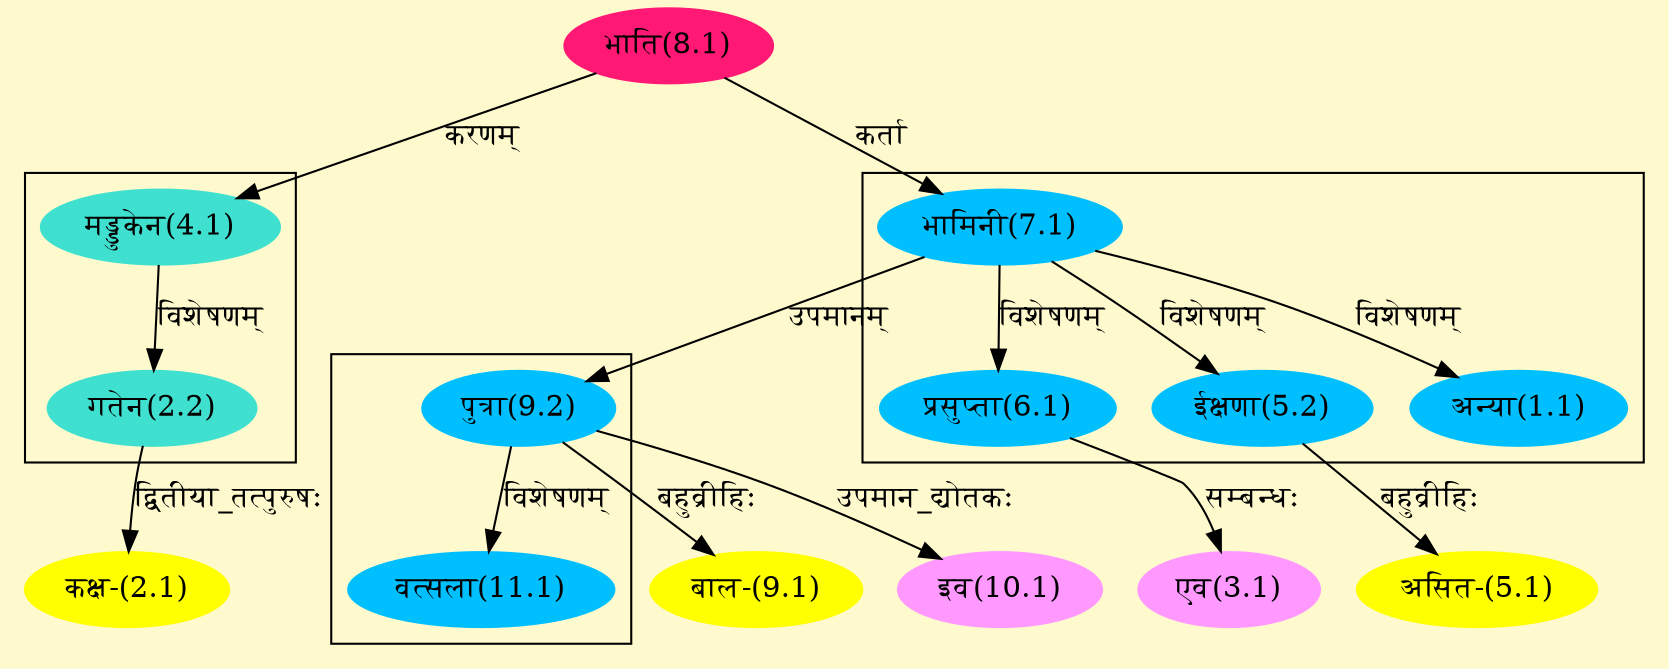 digraph G{
rankdir=BT;
 compound=true;
 bgcolor="lemonchiffon1";

subgraph cluster_1{
Node1_1 [style=filled, color="#00BFFF" label = "अन्या(1.1)"]
Node7_1 [style=filled, color="#00BFFF" label = "भामिनी(7.1)"]
Node5_2 [style=filled, color="#00BFFF" label = "ईक्षणा(5.2)"]
Node6_1 [style=filled, color="#00BFFF" label = "प्रसुप्ता(6.1)"]

}

subgraph cluster_2{
Node2_2 [style=filled, color="#40E0D0" label = "गतेन(2.2)"]
Node4_1 [style=filled, color="#40E0D0" label = "मड्डुकेन(4.1)"]

}

subgraph cluster_3{
Node11_1 [style=filled, color="#00BFFF" label = "वत्सला(11.1)"]
Node9_2 [style=filled, color="#00BFFF" label = "पुत्रा(9.2)"]

}
Node2_1 [style=filled, color="#FFFF00" label = "कक्ष-(2.1)"]
Node2_2 [style=filled, color="#40E0D0" label = "गतेन(2.2)"]
Node3_1 [style=filled, color="#FF99FF" label = "एव(3.1)"]
Node6_1 [style=filled, color="#00BFFF" label = "प्रसुप्ता(6.1)"]
Node4_1 [style=filled, color="#40E0D0" label = "मड्डुकेन(4.1)"]
Node8_1 [style=filled, color="#FF1975" label = "भाति(8.1)"]
Node5_1 [style=filled, color="#FFFF00" label = "असित-(5.1)"]
Node5_2 [style=filled, color="#00BFFF" label = "ईक्षणा(5.2)"]
Node7_1 [style=filled, color="#00BFFF" label = "भामिनी(7.1)"]
Node [style=filled, color="" label = "()"]
Node9_1 [style=filled, color="#FFFF00" label = "बाल-(9.1)"]
Node9_2 [style=filled, color="#00BFFF" label = "पुत्रा(9.2)"]
Node10_1 [style=filled, color="#FF99FF" label = "इव(10.1)"]
/* Start of Relations section */

Node1_1 -> Node7_1 [  label="विशेषणम्"  dir="back" ]
Node2_1 -> Node2_2 [  label="द्वितीया_तत्पुरुषः"  dir="back" ]
Node2_2 -> Node4_1 [  label="विशेषणम्"  dir="back" ]
Node3_1 -> Node6_1 [  label="सम्बन्धः"  dir="back" ]
Node4_1 -> Node8_1 [  label="करणम्"  dir="back" ]
Node5_1 -> Node5_2 [  label="बहुव्रीहिः"  dir="back" ]
Node5_2 -> Node7_1 [  label="विशेषणम्"  dir="back" ]
Node6_1 -> Node7_1 [  label="विशेषणम्"  dir="back" ]
Node7_1 -> Node8_1 [  label="कर्ता"  dir="back" ]
Node9_1 -> Node9_2 [  label="बहुव्रीहिः"  dir="back" ]
Node9_2 -> Node7_1 [  label="उपमानम्"  dir="back" ]
Node10_1 -> Node9_2 [  label="उपमान_द्योतकः"  dir="back" ]
Node11_1 -> Node9_2 [  label="विशेषणम्"  dir="back" ]
}
